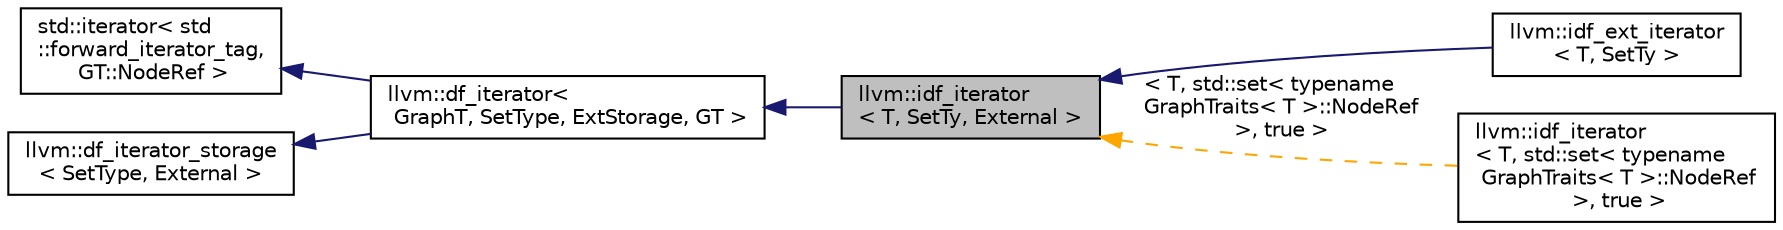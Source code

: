digraph "llvm::idf_iterator&lt; T, SetTy, External &gt;"
{
 // LATEX_PDF_SIZE
  bgcolor="transparent";
  edge [fontname="Helvetica",fontsize="10",labelfontname="Helvetica",labelfontsize="10"];
  node [fontname="Helvetica",fontsize="10",shape="box"];
  rankdir="LR";
  Node1 [label="llvm::idf_iterator\l\< T, SetTy, External \>",height=0.2,width=0.4,color="black", fillcolor="grey75", style="filled", fontcolor="black",tooltip=" "];
  Node2 -> Node1 [dir="back",color="midnightblue",fontsize="10",style="solid",fontname="Helvetica"];
  Node2 [label="llvm::df_iterator\<\l GraphT, SetType, ExtStorage, GT \>",height=0.2,width=0.4,color="black",URL="$classllvm_1_1df__iterator.html",tooltip=" "];
  Node3 -> Node2 [dir="back",color="midnightblue",fontsize="10",style="solid",fontname="Helvetica"];
  Node3 [label="std::iterator\< std\l::forward_iterator_tag,\l GT::NodeRef \>",height=0.2,width=0.4,color="black",tooltip=" "];
  Node4 -> Node2 [dir="back",color="midnightblue",fontsize="10",style="solid",fontname="Helvetica"];
  Node4 [label="llvm::df_iterator_storage\l\< SetType, External \>",height=0.2,width=0.4,color="black",URL="$classllvm_1_1df__iterator__storage.html",tooltip=" "];
  Node1 -> Node5 [dir="back",color="midnightblue",fontsize="10",style="solid",fontname="Helvetica"];
  Node5 [label="llvm::idf_ext_iterator\l\< T, SetTy \>",height=0.2,width=0.4,color="black",URL="$structllvm_1_1idf__ext__iterator.html",tooltip=" "];
  Node1 -> Node6 [dir="back",color="orange",fontsize="10",style="dashed",label=" \< T, std::set\< typename\l GraphTraits\< T \>::NodeRef\l \>, true \>" ,fontname="Helvetica"];
  Node6 [label="llvm::idf_iterator\l\< T, std::set\< typename\l GraphTraits\< T \>::NodeRef\l \>, true \>",height=0.2,width=0.4,color="black",URL="$structllvm_1_1idf__iterator.html",tooltip=" "];
}
